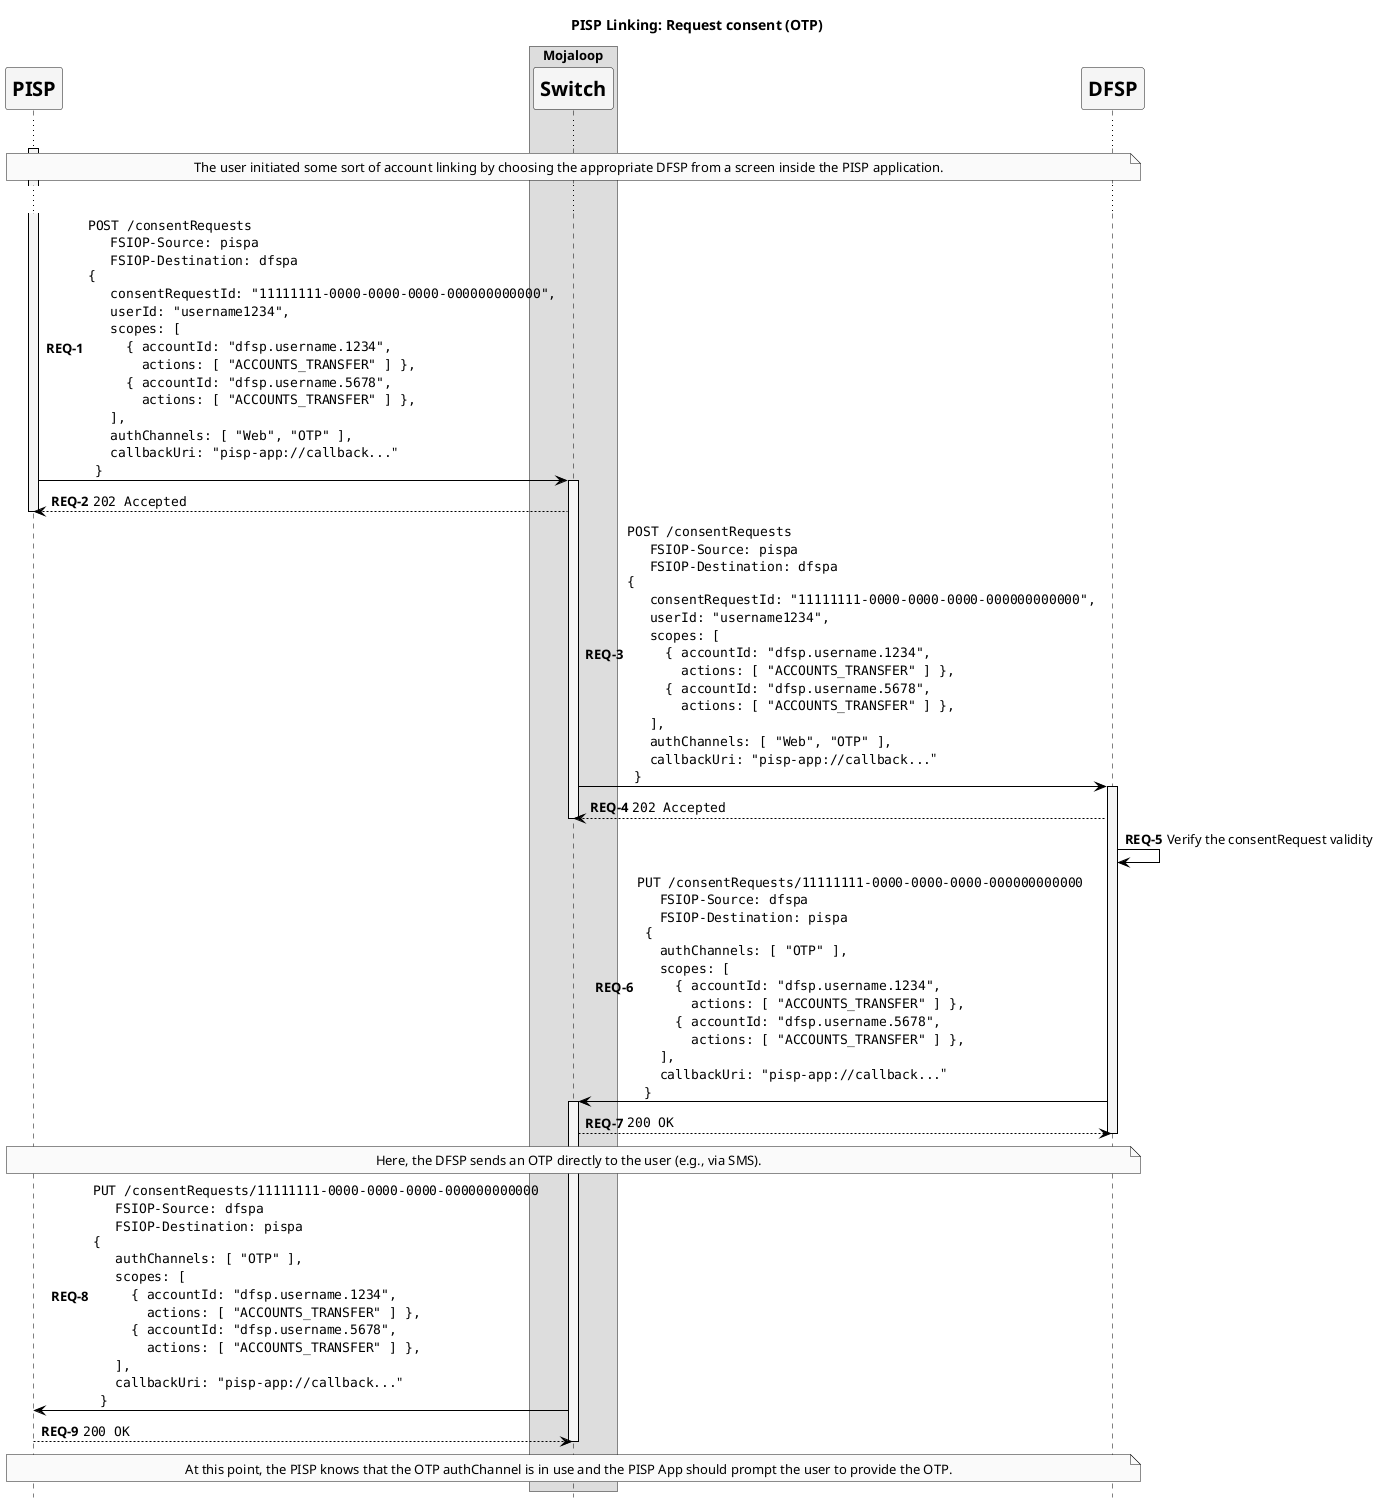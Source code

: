 @startuml


' declaring skinparam
skinparam shadowing false
skinparam defaultFontName Verdana
skinparam monochrome true
skinparam SequenceLifeLineBackgroundColor WhiteSmoke
skinparam SequenceLifeLineBorderColor Black
skinparam ParticipantFontStyle Bold
skinparam ParticipantFontSize 20
skinparam ParticipantBackgroundColor WhiteSmoke
skinparam ArrowColor Black

hide footbox

title PISP Linking: Request consent (OTP)

participant "PISP" as PISP

box "Mojaloop"
    participant Switch
end box

participant DFSP

autonumber 1 "<b>REQ-#</b>"

activate PISP

...

note over PISP, DFSP
    The user initiated some sort of account linking by choosing the appropriate DFSP from a screen inside the PISP application.
end note

...

PISP -> Switch ++: ""POST /consentRequests""\n\
  ""  FSIOP-Source: pispa""\n\
  ""  FSIOP-Destination: dfspa""\n\
""{""\n\
  ""  consentRequestId: "11111111-0000-0000-0000-000000000000",""\n\
  ""  userId: "username1234",""\n\
  ""  scopes: [ ""\n\
  ""    { accountId: "dfsp.username.1234", ""\n\
  ""      actions: [ "ACCOUNTS_TRANSFER" ] },""\n\
  ""    { accountId: "dfsp.username.5678",""\n\
  ""      actions: [ "ACCOUNTS_TRANSFER" ] },""\n\
  ""  ],""\n\
  ""  authChannels: [ "Web", "OTP" ],""\n\
  ""  callbackUri: "pisp-app://callback..."""\n\
  ""}""
Switch --> PISP: ""202 Accepted""
deactivate PISP

Switch -> DFSP ++:  ""POST /consentRequests""\n\
  ""  FSIOP-Source: pispa""\n\
  ""  FSIOP-Destination: dfspa""\n\
""{""\n\
  ""  consentRequestId: "11111111-0000-0000-0000-000000000000",""\n\
  ""  userId: "username1234",""\n\
  ""  scopes: [ ""\n\
  ""    { accountId: "dfsp.username.1234",""\n\
  ""      actions: [ "ACCOUNTS_TRANSFER" ] },""\n\
  ""    { accountId: "dfsp.username.5678",""\n\
  ""      actions: [ "ACCOUNTS_TRANSFER" ] },""\n\
  ""  ],""\n\
  ""  authChannels: [ "Web", "OTP" ],""\n\
  ""  callbackUri: "pisp-app://callback..."""\n\
  ""}""
DFSP --> Switch: ""202 Accepted""
deactivate Switch

DFSP -> DFSP: Verify the consentRequest validity


DFSP -> Switch ++: ""PUT /consentRequests/11111111-0000-0000-0000-000000000000""\n\
  ""  FSIOP-Source: dfspa""\n\
  ""  FSIOP-Destination: pispa""\n\
"" {""\n\
  ""  authChannels: [ "OTP" ], ""\n\
  ""  scopes: [ ""\n\
  ""    { accountId: "dfsp.username.1234",""\n\
  ""      actions: [ "ACCOUNTS_TRANSFER" ] },""\n\
  ""    { accountId: "dfsp.username.5678",""\n\
  ""      actions: [ "ACCOUNTS_TRANSFER" ] },""\n\
  ""  ],""\n\
  ""  callbackUri: "pisp-app://callback..."""\n\
  ""}""
Switch --> DFSP: ""200 OK""

note over PISP, DFSP
  Here, the DFSP sends an OTP directly to the user (e.g., via SMS).
end note

deactivate DFSP

Switch -> PISP: ""PUT /consentRequests/11111111-0000-0000-0000-000000000000""\n\
  ""  FSIOP-Source: dfspa""\n\
  ""  FSIOP-Destination: pispa""\n\
""{""\n\
  ""  authChannels: [ "OTP" ], ""\n\
  ""  scopes: [ ""\n\
  ""    { accountId: "dfsp.username.1234",""\n\
  ""      actions: [ "ACCOUNTS_TRANSFER" ] },""\n\
  ""    { accountId: "dfsp.username.5678",""\n\
  ""      actions: [ "ACCOUNTS_TRANSFER" ] },""\n\
  ""  ],""\n\
  ""  callbackUri: "pisp-app://callback..."""\n\
  ""}""
PISP --> Switch: ""200 OK""
deactivate Switch

note over PISP, DFSP
  At this point, the PISP knows that the OTP authChannel is in use and the PISP App should prompt the user to provide the OTP.
end note

@enduml
